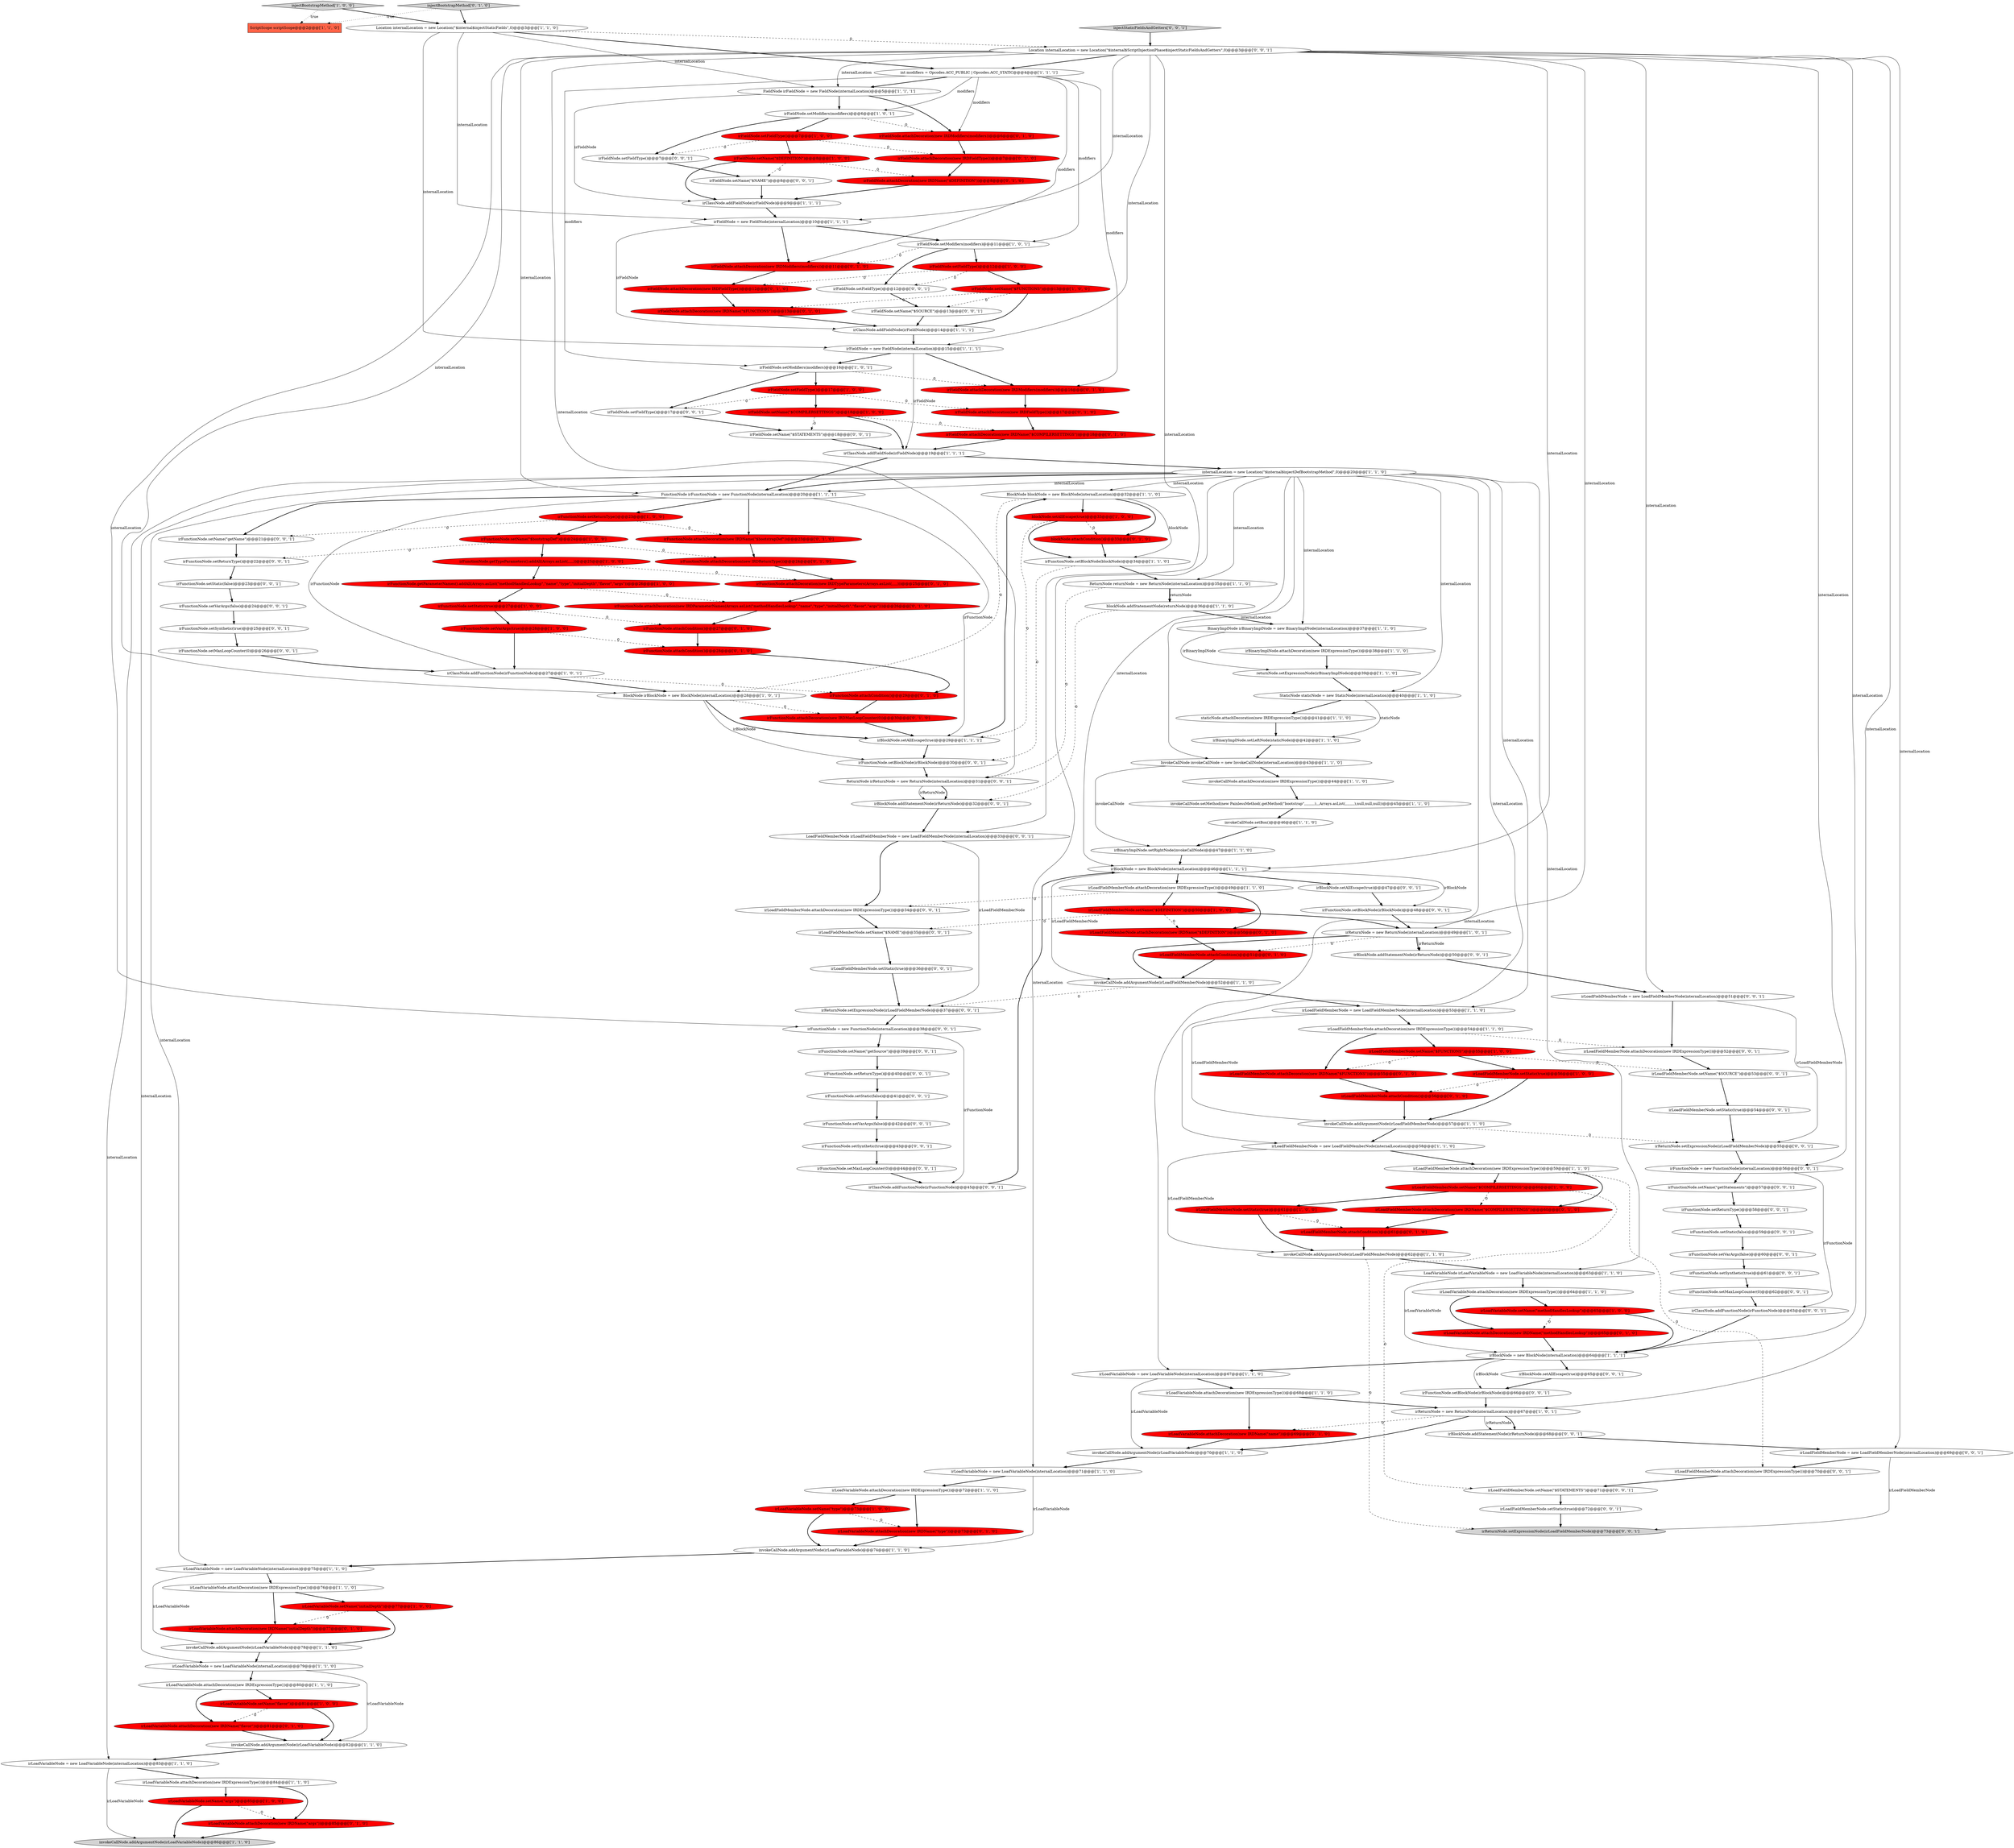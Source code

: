 digraph {
56 [style = filled, label = "irLoadVariableNode.attachDecoration(new IRDExpressionType())@@@68@@@['1', '1', '0']", fillcolor = white, shape = ellipse image = "AAA0AAABBB1BBB"];
98 [style = filled, label = "irFieldNode.attachDecoration(new IRDModifiers(modifiers))@@@16@@@['0', '1', '0']", fillcolor = red, shape = ellipse image = "AAA1AAABBB2BBB"];
9 [style = filled, label = "irLoadFieldMemberNode.setName(\"$COMPILERSETTINGS\")@@@60@@@['1', '0', '0']", fillcolor = red, shape = ellipse image = "AAA1AAABBB1BBB"];
64 [style = filled, label = "irBinaryImplNode.setRightNode(invokeCallNode)@@@47@@@['1', '1', '0']", fillcolor = white, shape = ellipse image = "AAA0AAABBB1BBB"];
17 [style = filled, label = "ScriptScope scriptScope@@@2@@@['1', '1', '0']", fillcolor = tomato, shape = box image = "AAA0AAABBB1BBB"];
45 [style = filled, label = "irLoadVariableNode.setName(\"methodHandlesLookup\")@@@65@@@['1', '0', '0']", fillcolor = red, shape = ellipse image = "AAA1AAABBB1BBB"];
147 [style = filled, label = "irLoadFieldMemberNode.attachDecoration(new IRDExpressionType())@@@52@@@['0', '0', '1']", fillcolor = white, shape = ellipse image = "AAA0AAABBB3BBB"];
76 [style = filled, label = "irFunctionNode.getParameterNames().addAll(Arrays.asList(\"methodHandlesLookup\",\"name\",\"type\",\"initialDepth\",\"flavor\",\"args\"))@@@26@@@['1', '0', '0']", fillcolor = red, shape = ellipse image = "AAA1AAABBB1BBB"];
117 [style = filled, label = "irFieldNode.setFieldType()@@@7@@@['0', '0', '1']", fillcolor = white, shape = ellipse image = "AAA0AAABBB3BBB"];
163 [style = filled, label = "injectStaticFieldsAndGetters['0', '0', '1']", fillcolor = lightgray, shape = diamond image = "AAA0AAABBB3BBB"];
87 [style = filled, label = "irFieldNode.attachDecoration(new IRDModifiers(modifiers))@@@11@@@['0', '1', '0']", fillcolor = red, shape = ellipse image = "AAA1AAABBB2BBB"];
8 [style = filled, label = "irFieldNode.setModifiers(modifiers)@@@6@@@['1', '0', '1']", fillcolor = white, shape = ellipse image = "AAA0AAABBB1BBB"];
20 [style = filled, label = "BlockNode irBlockNode = new BlockNode(internalLocation)@@@28@@@['1', '0', '1']", fillcolor = white, shape = ellipse image = "AAA0AAABBB1BBB"];
27 [style = filled, label = "LoadVariableNode irLoadVariableNode = new LoadVariableNode(internalLocation)@@@63@@@['1', '1', '0']", fillcolor = white, shape = ellipse image = "AAA0AAABBB1BBB"];
16 [style = filled, label = "irLoadVariableNode.setName(\"initialDepth\")@@@77@@@['1', '0', '0']", fillcolor = red, shape = ellipse image = "AAA1AAABBB1BBB"];
36 [style = filled, label = "irFunctionNode.setBlockNode(blockNode)@@@34@@@['1', '1', '0']", fillcolor = white, shape = ellipse image = "AAA0AAABBB1BBB"];
119 [style = filled, label = "irFunctionNode.setMaxLoopCounter(0)@@@26@@@['0', '0', '1']", fillcolor = white, shape = ellipse image = "AAA0AAABBB3BBB"];
67 [style = filled, label = "int modifiers = Opcodes.ACC_PUBLIC | Opcodes.ACC_STATIC@@@4@@@['1', '1', '1']", fillcolor = white, shape = ellipse image = "AAA0AAABBB1BBB"];
106 [style = filled, label = "irLoadVariableNode.attachDecoration(new IRDName(\"args\"))@@@85@@@['0', '1', '0']", fillcolor = red, shape = ellipse image = "AAA1AAABBB2BBB"];
28 [style = filled, label = "invokeCallNode.addArgumentNode(irLoadVariableNode)@@@70@@@['1', '1', '0']", fillcolor = white, shape = ellipse image = "AAA0AAABBB1BBB"];
94 [style = filled, label = "irLoadFieldMemberNode.attachDecoration(new IRDName(\"$COMPILERSETTINGS\"))@@@60@@@['0', '1', '0']", fillcolor = red, shape = ellipse image = "AAA1AAABBB2BBB"];
132 [style = filled, label = "irFunctionNode.setVarArgs(false)@@@60@@@['0', '0', '1']", fillcolor = white, shape = ellipse image = "AAA0AAABBB3BBB"];
118 [style = filled, label = "LoadFieldMemberNode irLoadFieldMemberNode = new LoadFieldMemberNode(internalLocation)@@@33@@@['0', '0', '1']", fillcolor = white, shape = ellipse image = "AAA0AAABBB3BBB"];
89 [style = filled, label = "irFieldNode.attachDecoration(new IRDFieldType())@@@17@@@['0', '1', '0']", fillcolor = red, shape = ellipse image = "AAA1AAABBB2BBB"];
35 [style = filled, label = "invokeCallNode.addArgumentNode(irLoadVariableNode)@@@74@@@['1', '1', '0']", fillcolor = white, shape = ellipse image = "AAA0AAABBB1BBB"];
166 [style = filled, label = "irFunctionNode.setName(\"getName\")@@@21@@@['0', '0', '1']", fillcolor = white, shape = ellipse image = "AAA0AAABBB3BBB"];
81 [style = filled, label = "irReturnNode = new ReturnNode(internalLocation)@@@67@@@['1', '0', '1']", fillcolor = white, shape = ellipse image = "AAA0AAABBB1BBB"];
82 [style = filled, label = "irFunctionNode.setVarArgs(true)@@@28@@@['1', '0', '0']", fillcolor = red, shape = ellipse image = "AAA1AAABBB1BBB"];
53 [style = filled, label = "irLoadVariableNode = new LoadVariableNode(internalLocation)@@@83@@@['1', '1', '0']", fillcolor = white, shape = ellipse image = "AAA0AAABBB1BBB"];
5 [style = filled, label = "irBlockNode = new BlockNode(internalLocation)@@@46@@@['1', '1', '1']", fillcolor = white, shape = ellipse image = "AAA0AAABBB1BBB"];
97 [style = filled, label = "irFieldNode.attachDecoration(new IRDName(\"$COMPILERSETTINGS\"))@@@18@@@['0', '1', '0']", fillcolor = red, shape = ellipse image = "AAA1AAABBB2BBB"];
139 [style = filled, label = "irFunctionNode.setMaxLoopCounter(0)@@@62@@@['0', '0', '1']", fillcolor = white, shape = ellipse image = "AAA0AAABBB3BBB"];
0 [style = filled, label = "irFunctionNode.setReturnType()@@@23@@@['1', '0', '0']", fillcolor = red, shape = ellipse image = "AAA1AAABBB1BBB"];
19 [style = filled, label = "irLoadVariableNode.setName(\"type\")@@@73@@@['1', '0', '0']", fillcolor = red, shape = ellipse image = "AAA1AAABBB1BBB"];
99 [style = filled, label = "irFieldNode.attachDecoration(new IRDName(\"$FUNCTIONS\"))@@@13@@@['0', '1', '0']", fillcolor = red, shape = ellipse image = "AAA1AAABBB2BBB"];
103 [style = filled, label = "irFieldNode.attachDecoration(new IRDFieldType())@@@12@@@['0', '1', '0']", fillcolor = red, shape = ellipse image = "AAA1AAABBB2BBB"];
135 [style = filled, label = "irLoadFieldMemberNode.setStatic(true)@@@54@@@['0', '0', '1']", fillcolor = white, shape = ellipse image = "AAA0AAABBB3BBB"];
159 [style = filled, label = "irFieldNode.setName(\"$STATEMENTS\")@@@18@@@['0', '0', '1']", fillcolor = white, shape = ellipse image = "AAA0AAABBB3BBB"];
129 [style = filled, label = "irBlockNode.setAllEscape(true)@@@65@@@['0', '0', '1']", fillcolor = white, shape = ellipse image = "AAA0AAABBB3BBB"];
104 [style = filled, label = "irFieldNode.attachDecoration(new IRDFieldType())@@@7@@@['0', '1', '0']", fillcolor = red, shape = ellipse image = "AAA1AAABBB2BBB"];
124 [style = filled, label = "irReturnNode.setExpressionNode(irLoadFieldMemberNode)@@@73@@@['0', '0', '1']", fillcolor = lightgray, shape = ellipse image = "AAA0AAABBB3BBB"];
122 [style = filled, label = "irFunctionNode.setStatic(false)@@@59@@@['0', '0', '1']", fillcolor = white, shape = ellipse image = "AAA0AAABBB3BBB"];
3 [style = filled, label = "irFieldNode.setFieldType()@@@17@@@['1', '0', '0']", fillcolor = red, shape = ellipse image = "AAA1AAABBB1BBB"];
150 [style = filled, label = "irFunctionNode.setName(\"getSource\")@@@39@@@['0', '0', '1']", fillcolor = white, shape = ellipse image = "AAA0AAABBB3BBB"];
165 [style = filled, label = "irFunctionNode.setStatic(false)@@@41@@@['0', '0', '1']", fillcolor = white, shape = ellipse image = "AAA0AAABBB3BBB"];
54 [style = filled, label = "irFieldNode.setModifiers(modifiers)@@@11@@@['1', '0', '1']", fillcolor = white, shape = ellipse image = "AAA0AAABBB1BBB"];
112 [style = filled, label = "irLoadVariableNode.attachDecoration(new IRDName(\"type\"))@@@73@@@['0', '1', '0']", fillcolor = red, shape = ellipse image = "AAA1AAABBB2BBB"];
13 [style = filled, label = "BlockNode blockNode = new BlockNode(internalLocation)@@@32@@@['1', '1', '0']", fillcolor = white, shape = ellipse image = "AAA0AAABBB1BBB"];
141 [style = filled, label = "irLoadFieldMemberNode.setName(\"$SOURCE\")@@@53@@@['0', '0', '1']", fillcolor = white, shape = ellipse image = "AAA0AAABBB3BBB"];
44 [style = filled, label = "irLoadFieldMemberNode.attachDecoration(new IRDExpressionType())@@@49@@@['1', '1', '0']", fillcolor = white, shape = ellipse image = "AAA0AAABBB1BBB"];
86 [style = filled, label = "irLoadVariableNode.attachDecoration(new IRDName(\"flavor\"))@@@81@@@['0', '1', '0']", fillcolor = red, shape = ellipse image = "AAA1AAABBB2BBB"];
127 [style = filled, label = "irClassNode.addFunctionNode(irFunctionNode)@@@63@@@['0', '0', '1']", fillcolor = white, shape = ellipse image = "AAA0AAABBB3BBB"];
40 [style = filled, label = "irBlockNode = new BlockNode(internalLocation)@@@64@@@['1', '1', '1']", fillcolor = white, shape = ellipse image = "AAA0AAABBB1BBB"];
73 [style = filled, label = "irLoadFieldMemberNode.setStatic(true)@@@56@@@['1', '0', '0']", fillcolor = red, shape = ellipse image = "AAA1AAABBB1BBB"];
101 [style = filled, label = "irFunctionNode.attachDecoration(new IRDTypeParameters(Arrays.asList(,,,,,)))@@@25@@@['0', '1', '0']", fillcolor = red, shape = ellipse image = "AAA1AAABBB2BBB"];
18 [style = filled, label = "irLoadVariableNode.attachDecoration(new IRDExpressionType())@@@76@@@['1', '1', '0']", fillcolor = white, shape = ellipse image = "AAA0AAABBB1BBB"];
43 [style = filled, label = "irLoadVariableNode.setName(\"args\")@@@85@@@['1', '0', '0']", fillcolor = red, shape = ellipse image = "AAA1AAABBB1BBB"];
74 [style = filled, label = "Location internalLocation = new Location(\"$internal$injectStaticFields\",0)@@@3@@@['1', '1', '0']", fillcolor = white, shape = ellipse image = "AAA0AAABBB1BBB"];
136 [style = filled, label = "irFunctionNode.setBlockNode(irBlockNode)@@@66@@@['0', '0', '1']", fillcolor = white, shape = ellipse image = "AAA0AAABBB3BBB"];
149 [style = filled, label = "irLoadFieldMemberNode.setName(\"$STATEMENTS\")@@@71@@@['0', '0', '1']", fillcolor = white, shape = ellipse image = "AAA0AAABBB3BBB"];
12 [style = filled, label = "irLoadVariableNode.attachDecoration(new IRDExpressionType())@@@72@@@['1', '1', '0']", fillcolor = white, shape = ellipse image = "AAA0AAABBB1BBB"];
75 [style = filled, label = "irFieldNode.setName(\"$FUNCTIONS\")@@@13@@@['1', '0', '0']", fillcolor = red, shape = ellipse image = "AAA1AAABBB1BBB"];
125 [style = filled, label = "irBlockNode.setAllEscape(true)@@@47@@@['0', '0', '1']", fillcolor = white, shape = ellipse image = "AAA0AAABBB3BBB"];
137 [style = filled, label = "irFunctionNode.setName(\"getStatements\")@@@57@@@['0', '0', '1']", fillcolor = white, shape = ellipse image = "AAA0AAABBB3BBB"];
167 [style = filled, label = "irFieldNode.setFieldType()@@@17@@@['0', '0', '1']", fillcolor = white, shape = ellipse image = "AAA0AAABBB3BBB"];
77 [style = filled, label = "invokeCallNode.addArgumentNode(irLoadFieldMemberNode)@@@62@@@['1', '1', '0']", fillcolor = white, shape = ellipse image = "AAA0AAABBB1BBB"];
107 [style = filled, label = "irFunctionNode.attachDecoration(new IRDParameterNames(Arrays.asList(\"methodHandlesLookup\",\"name\",\"type\",\"initialDepth\",\"flavor\",\"args\")))@@@26@@@['0', '1', '0']", fillcolor = red, shape = ellipse image = "AAA1AAABBB2BBB"];
109 [style = filled, label = "irLoadVariableNode.attachDecoration(new IRDName(\"methodHandlesLookup\"))@@@65@@@['0', '1', '0']", fillcolor = red, shape = ellipse image = "AAA1AAABBB2BBB"];
23 [style = filled, label = "irLoadVariableNode = new LoadVariableNode(internalLocation)@@@71@@@['1', '1', '0']", fillcolor = white, shape = ellipse image = "AAA0AAABBB1BBB"];
126 [style = filled, label = "irLoadFieldMemberNode = new LoadFieldMemberNode(internalLocation)@@@51@@@['0', '0', '1']", fillcolor = white, shape = ellipse image = "AAA0AAABBB3BBB"];
91 [style = filled, label = "irLoadVariableNode.attachDecoration(new IRDName(\"name\"))@@@69@@@['0', '1', '0']", fillcolor = red, shape = ellipse image = "AAA1AAABBB2BBB"];
65 [style = filled, label = "invokeCallNode.attachDecoration(new IRDExpressionType())@@@44@@@['1', '1', '0']", fillcolor = white, shape = ellipse image = "AAA0AAABBB1BBB"];
32 [style = filled, label = "invokeCallNode.setMethod(new PainlessMethod(.getMethod(\"bootstrap\",,,,,,,,,),,,Arrays.asList(,,,,,,,,),null,null,null))@@@45@@@['1', '1', '0']", fillcolor = white, shape = ellipse image = "AAA0AAABBB1BBB"];
156 [style = filled, label = "irFunctionNode.setMaxLoopCounter(0)@@@44@@@['0', '0', '1']", fillcolor = white, shape = ellipse image = "AAA0AAABBB3BBB"];
114 [style = filled, label = "irLoadFieldMemberNode.attachDecoration(new IRDName(\"$FUNCTIONS\"))@@@55@@@['0', '1', '0']", fillcolor = red, shape = ellipse image = "AAA1AAABBB2BBB"];
21 [style = filled, label = "irLoadFieldMemberNode = new LoadFieldMemberNode(internalLocation)@@@53@@@['1', '1', '0']", fillcolor = white, shape = ellipse image = "AAA0AAABBB1BBB"];
46 [style = filled, label = "invokeCallNode.setBox()@@@46@@@['1', '1', '0']", fillcolor = white, shape = ellipse image = "AAA0AAABBB1BBB"];
130 [style = filled, label = "irReturnNode.setExpressionNode(irLoadFieldMemberNode)@@@55@@@['0', '0', '1']", fillcolor = white, shape = ellipse image = "AAA0AAABBB3BBB"];
24 [style = filled, label = "irFunctionNode.getTypeParameters().addAll(Arrays.asList(,,,,,))@@@25@@@['1', '0', '0']", fillcolor = red, shape = ellipse image = "AAA1AAABBB1BBB"];
102 [style = filled, label = "blockNode.attachCondition()@@@33@@@['0', '1', '0']", fillcolor = red, shape = ellipse image = "AAA1AAABBB2BBB"];
14 [style = filled, label = "irFieldNode.setName(\"$COMPILERSETTINGS\")@@@18@@@['1', '0', '0']", fillcolor = red, shape = ellipse image = "AAA1AAABBB1BBB"];
133 [style = filled, label = "irFunctionNode.setBlockNode(irBlockNode)@@@30@@@['0', '0', '1']", fillcolor = white, shape = ellipse image = "AAA0AAABBB3BBB"];
52 [style = filled, label = "irFunctionNode.setName(\"$bootstrapDef\")@@@24@@@['1', '0', '0']", fillcolor = red, shape = ellipse image = "AAA1AAABBB1BBB"];
59 [style = filled, label = "irFieldNode.setName(\"$DEFINITION\")@@@8@@@['1', '0', '0']", fillcolor = red, shape = ellipse image = "AAA1AAABBB1BBB"];
34 [style = filled, label = "ReturnNode returnNode = new ReturnNode(internalLocation)@@@35@@@['1', '1', '0']", fillcolor = white, shape = ellipse image = "AAA0AAABBB1BBB"];
57 [style = filled, label = "irLoadVariableNode.attachDecoration(new IRDExpressionType())@@@64@@@['1', '1', '0']", fillcolor = white, shape = ellipse image = "AAA0AAABBB1BBB"];
69 [style = filled, label = "invokeCallNode.addArgumentNode(irLoadVariableNode)@@@86@@@['1', '1', '0']", fillcolor = lightgray, shape = ellipse image = "AAA0AAABBB1BBB"];
58 [style = filled, label = "blockNode.addStatementNode(returnNode)@@@36@@@['1', '1', '0']", fillcolor = white, shape = ellipse image = "AAA0AAABBB1BBB"];
100 [style = filled, label = "irFieldNode.attachDecoration(new IRDModifiers(modifiers))@@@6@@@['0', '1', '0']", fillcolor = red, shape = ellipse image = "AAA1AAABBB2BBB"];
131 [style = filled, label = "irFunctionNode.setSynthetic(true)@@@61@@@['0', '0', '1']", fillcolor = white, shape = ellipse image = "AAA0AAABBB3BBB"];
2 [style = filled, label = "irLoadFieldMemberNode.setName(\"$DEFINITION\")@@@50@@@['1', '0', '0']", fillcolor = red, shape = ellipse image = "AAA1AAABBB1BBB"];
90 [style = filled, label = "irFunctionNode.attachDecoration(new IRDReturnType())@@@24@@@['0', '1', '0']", fillcolor = red, shape = ellipse image = "AAA1AAABBB2BBB"];
157 [style = filled, label = "irFunctionNode.setReturnType()@@@22@@@['0', '0', '1']", fillcolor = white, shape = ellipse image = "AAA0AAABBB3BBB"];
15 [style = filled, label = "StaticNode staticNode = new StaticNode(internalLocation)@@@40@@@['1', '1', '0']", fillcolor = white, shape = ellipse image = "AAA0AAABBB1BBB"];
85 [style = filled, label = "irFunctionNode.attachCondition()@@@28@@@['0', '1', '0']", fillcolor = red, shape = ellipse image = "AAA1AAABBB2BBB"];
83 [style = filled, label = "irClassNode.addFunctionNode(irFunctionNode)@@@27@@@['1', '0', '1']", fillcolor = white, shape = ellipse image = "AAA0AAABBB1BBB"];
93 [style = filled, label = "irLoadFieldMemberNode.attachDecoration(new IRDName(\"$DEFINITION\"))@@@50@@@['0', '1', '0']", fillcolor = red, shape = ellipse image = "AAA1AAABBB2BBB"];
79 [style = filled, label = "irLoadVariableNode = new LoadVariableNode(internalLocation)@@@79@@@['1', '1', '0']", fillcolor = white, shape = ellipse image = "AAA0AAABBB1BBB"];
160 [style = filled, label = "irReturnNode.setExpressionNode(irLoadFieldMemberNode)@@@37@@@['0', '0', '1']", fillcolor = white, shape = ellipse image = "AAA0AAABBB3BBB"];
96 [style = filled, label = "irFunctionNode.attachCondition()@@@29@@@['0', '1', '0']", fillcolor = red, shape = ellipse image = "AAA1AAABBB2BBB"];
78 [style = filled, label = "irClassNode.addFieldNode(irFieldNode)@@@9@@@['1', '1', '1']", fillcolor = white, shape = ellipse image = "AAA0AAABBB1BBB"];
25 [style = filled, label = "injectBootstrapMethod['1', '0', '0']", fillcolor = lightgray, shape = diamond image = "AAA0AAABBB1BBB"];
72 [style = filled, label = "internalLocation = new Location(\"$internal$injectDefBootstrapMethod\",0)@@@20@@@['1', '1', '0']", fillcolor = white, shape = ellipse image = "AAA0AAABBB1BBB"];
169 [style = filled, label = "irFunctionNode.setBlockNode(irBlockNode)@@@48@@@['0', '0', '1']", fillcolor = white, shape = ellipse image = "AAA0AAABBB3BBB"];
30 [style = filled, label = "irLoadVariableNode = new LoadVariableNode(internalLocation)@@@67@@@['1', '1', '0']", fillcolor = white, shape = ellipse image = "AAA0AAABBB1BBB"];
50 [style = filled, label = "irLoadFieldMemberNode = new LoadFieldMemberNode(internalLocation)@@@58@@@['1', '1', '0']", fillcolor = white, shape = ellipse image = "AAA0AAABBB1BBB"];
60 [style = filled, label = "irFieldNode = new FieldNode(internalLocation)@@@10@@@['1', '1', '1']", fillcolor = white, shape = ellipse image = "AAA0AAABBB1BBB"];
51 [style = filled, label = "irLoadVariableNode.attachDecoration(new IRDExpressionType())@@@84@@@['1', '1', '0']", fillcolor = white, shape = ellipse image = "AAA0AAABBB1BBB"];
41 [style = filled, label = "invokeCallNode.addArgumentNode(irLoadVariableNode)@@@78@@@['1', '1', '0']", fillcolor = white, shape = ellipse image = "AAA0AAABBB1BBB"];
145 [style = filled, label = "irLoadFieldMemberNode.setName(\"$NAME\")@@@35@@@['0', '0', '1']", fillcolor = white, shape = ellipse image = "AAA0AAABBB3BBB"];
151 [style = filled, label = "irLoadFieldMemberNode.setStatic(true)@@@72@@@['0', '0', '1']", fillcolor = white, shape = ellipse image = "AAA0AAABBB3BBB"];
88 [style = filled, label = "irLoadFieldMemberNode.attachCondition()@@@61@@@['0', '1', '0']", fillcolor = red, shape = ellipse image = "AAA1AAABBB2BBB"];
7 [style = filled, label = "irLoadFieldMemberNode.setName(\"$FUNCTIONS\")@@@55@@@['1', '0', '0']", fillcolor = red, shape = ellipse image = "AAA1AAABBB1BBB"];
26 [style = filled, label = "invokeCallNode.addArgumentNode(irLoadFieldMemberNode)@@@57@@@['1', '1', '0']", fillcolor = white, shape = ellipse image = "AAA0AAABBB1BBB"];
92 [style = filled, label = "irFunctionNode.attachCondition()@@@27@@@['0', '1', '0']", fillcolor = red, shape = ellipse image = "AAA1AAABBB2BBB"];
61 [style = filled, label = "irFieldNode.setModifiers(modifiers)@@@16@@@['1', '0', '1']", fillcolor = white, shape = ellipse image = "AAA0AAABBB1BBB"];
128 [style = filled, label = "irFunctionNode.setReturnType()@@@40@@@['0', '0', '1']", fillcolor = white, shape = ellipse image = "AAA0AAABBB3BBB"];
22 [style = filled, label = "irBinaryImplNode.attachDecoration(new IRDExpressionType())@@@38@@@['1', '1', '0']", fillcolor = white, shape = ellipse image = "AAA0AAABBB1BBB"];
115 [style = filled, label = "irFunctionNode.attachDecoration(new IRDMaxLoopCounter(0))@@@30@@@['0', '1', '0']", fillcolor = red, shape = ellipse image = "AAA1AAABBB2BBB"];
158 [style = filled, label = "irFunctionNode = new FunctionNode(internalLocation)@@@38@@@['0', '0', '1']", fillcolor = white, shape = ellipse image = "AAA0AAABBB3BBB"];
6 [style = filled, label = "FieldNode irFieldNode = new FieldNode(internalLocation)@@@5@@@['1', '1', '1']", fillcolor = white, shape = ellipse image = "AAA0AAABBB1BBB"];
38 [style = filled, label = "blockNode.setAllEscape(true)@@@33@@@['1', '0', '0']", fillcolor = red, shape = ellipse image = "AAA1AAABBB1BBB"];
140 [style = filled, label = "irFieldNode.setName(\"$NAME\")@@@8@@@['0', '0', '1']", fillcolor = white, shape = ellipse image = "AAA0AAABBB3BBB"];
31 [style = filled, label = "irClassNode.addFieldNode(irFieldNode)@@@14@@@['1', '1', '1']", fillcolor = white, shape = ellipse image = "AAA0AAABBB1BBB"];
71 [style = filled, label = "invokeCallNode.addArgumentNode(irLoadVariableNode)@@@82@@@['1', '1', '0']", fillcolor = white, shape = ellipse image = "AAA0AAABBB1BBB"];
111 [style = filled, label = "irLoadFieldMemberNode.attachCondition()@@@51@@@['0', '1', '0']", fillcolor = red, shape = ellipse image = "AAA1AAABBB2BBB"];
62 [style = filled, label = "irLoadFieldMemberNode.attachDecoration(new IRDExpressionType())@@@59@@@['1', '1', '0']", fillcolor = white, shape = ellipse image = "AAA0AAABBB1BBB"];
121 [style = filled, label = "irFunctionNode.setSynthetic(true)@@@25@@@['0', '0', '1']", fillcolor = white, shape = ellipse image = "AAA0AAABBB3BBB"];
39 [style = filled, label = "irFieldNode.setFieldType()@@@12@@@['1', '0', '0']", fillcolor = red, shape = ellipse image = "AAA1AAABBB1BBB"];
63 [style = filled, label = "irReturnNode = new ReturnNode(internalLocation)@@@49@@@['1', '0', '1']", fillcolor = white, shape = ellipse image = "AAA0AAABBB1BBB"];
164 [style = filled, label = "Location internalLocation = new Location(\"$internal$ScriptInjectionPhase$injectStaticFieldsAndGetters\",0)@@@3@@@['0', '0', '1']", fillcolor = white, shape = ellipse image = "AAA0AAABBB3BBB"];
29 [style = filled, label = "returnNode.setExpressionNode(irBinaryImplNode)@@@39@@@['1', '1', '0']", fillcolor = white, shape = ellipse image = "AAA0AAABBB1BBB"];
66 [style = filled, label = "BinaryImplNode irBinaryImplNode = new BinaryImplNode(internalLocation)@@@37@@@['1', '1', '0']", fillcolor = white, shape = ellipse image = "AAA0AAABBB1BBB"];
153 [style = filled, label = "irFunctionNode = new FunctionNode(internalLocation)@@@56@@@['0', '0', '1']", fillcolor = white, shape = ellipse image = "AAA0AAABBB3BBB"];
33 [style = filled, label = "InvokeCallNode invokeCallNode = new InvokeCallNode(internalLocation)@@@43@@@['1', '1', '0']", fillcolor = white, shape = ellipse image = "AAA0AAABBB1BBB"];
95 [style = filled, label = "irFieldNode.attachDecoration(new IRDName(\"$DEFINITION\"))@@@8@@@['0', '1', '0']", fillcolor = red, shape = ellipse image = "AAA1AAABBB2BBB"];
142 [style = filled, label = "irFunctionNode.setVarArgs(false)@@@42@@@['0', '0', '1']", fillcolor = white, shape = ellipse image = "AAA0AAABBB3BBB"];
146 [style = filled, label = "irLoadFieldMemberNode.setStatic(true)@@@36@@@['0', '0', '1']", fillcolor = white, shape = ellipse image = "AAA0AAABBB3BBB"];
48 [style = filled, label = "irFieldNode = new FieldNode(internalLocation)@@@15@@@['1', '1', '1']", fillcolor = white, shape = ellipse image = "AAA0AAABBB1BBB"];
161 [style = filled, label = "ReturnNode irReturnNode = new ReturnNode(internalLocation)@@@31@@@['0', '0', '1']", fillcolor = white, shape = ellipse image = "AAA0AAABBB3BBB"];
123 [style = filled, label = "irBlockNode.addStatementNode(irReturnNode)@@@50@@@['0', '0', '1']", fillcolor = white, shape = ellipse image = "AAA0AAABBB3BBB"];
143 [style = filled, label = "irClassNode.addFunctionNode(irFunctionNode)@@@45@@@['0', '0', '1']", fillcolor = white, shape = ellipse image = "AAA0AAABBB3BBB"];
134 [style = filled, label = "irFunctionNode.setReturnType()@@@58@@@['0', '0', '1']", fillcolor = white, shape = ellipse image = "AAA0AAABBB3BBB"];
70 [style = filled, label = "irClassNode.addFieldNode(irFieldNode)@@@19@@@['1', '1', '1']", fillcolor = white, shape = ellipse image = "AAA0AAABBB1BBB"];
42 [style = filled, label = "irFieldNode.setFieldType()@@@7@@@['1', '0', '0']", fillcolor = red, shape = ellipse image = "AAA1AAABBB1BBB"];
120 [style = filled, label = "irFunctionNode.setSynthetic(true)@@@43@@@['0', '0', '1']", fillcolor = white, shape = ellipse image = "AAA0AAABBB3BBB"];
110 [style = filled, label = "irLoadVariableNode.attachDecoration(new IRDName(\"initialDepth\"))@@@77@@@['0', '1', '0']", fillcolor = red, shape = ellipse image = "AAA1AAABBB2BBB"];
108 [style = filled, label = "irFunctionNode.attachDecoration(new IRDName(\"$bootstrapDef\"))@@@23@@@['0', '1', '0']", fillcolor = red, shape = ellipse image = "AAA1AAABBB2BBB"];
105 [style = filled, label = "injectBootstrapMethod['0', '1', '0']", fillcolor = lightgray, shape = diamond image = "AAA0AAABBB2BBB"];
113 [style = filled, label = "irLoadFieldMemberNode.attachCondition()@@@56@@@['0', '1', '0']", fillcolor = red, shape = ellipse image = "AAA1AAABBB2BBB"];
37 [style = filled, label = "invokeCallNode.addArgumentNode(irLoadFieldMemberNode)@@@52@@@['1', '1', '0']", fillcolor = white, shape = ellipse image = "AAA0AAABBB1BBB"];
10 [style = filled, label = "irLoadVariableNode = new LoadVariableNode(internalLocation)@@@75@@@['1', '1', '0']", fillcolor = white, shape = ellipse image = "AAA0AAABBB1BBB"];
144 [style = filled, label = "irFieldNode.setFieldType()@@@12@@@['0', '0', '1']", fillcolor = white, shape = ellipse image = "AAA0AAABBB3BBB"];
148 [style = filled, label = "irLoadFieldMemberNode = new LoadFieldMemberNode(internalLocation)@@@69@@@['0', '0', '1']", fillcolor = white, shape = ellipse image = "AAA0AAABBB3BBB"];
4 [style = filled, label = "staticNode.attachDecoration(new IRDExpressionType())@@@41@@@['1', '1', '0']", fillcolor = white, shape = ellipse image = "AAA0AAABBB1BBB"];
68 [style = filled, label = "irLoadVariableNode.setName(\"flavor\")@@@81@@@['1', '0', '0']", fillcolor = red, shape = ellipse image = "AAA1AAABBB1BBB"];
162 [style = filled, label = "irLoadFieldMemberNode.attachDecoration(new IRDExpressionType())@@@34@@@['0', '0', '1']", fillcolor = white, shape = ellipse image = "AAA0AAABBB3BBB"];
152 [style = filled, label = "irLoadFieldMemberNode.attachDecoration(new IRDExpressionType())@@@70@@@['0', '0', '1']", fillcolor = white, shape = ellipse image = "AAA0AAABBB3BBB"];
1 [style = filled, label = "FunctionNode irFunctionNode = new FunctionNode(internalLocation)@@@20@@@['1', '1', '1']", fillcolor = white, shape = ellipse image = "AAA0AAABBB1BBB"];
116 [style = filled, label = "irFunctionNode.setStatic(false)@@@23@@@['0', '0', '1']", fillcolor = white, shape = ellipse image = "AAA0AAABBB3BBB"];
154 [style = filled, label = "irFunctionNode.setVarArgs(false)@@@24@@@['0', '0', '1']", fillcolor = white, shape = ellipse image = "AAA0AAABBB3BBB"];
168 [style = filled, label = "irFieldNode.setName(\"$SOURCE\")@@@13@@@['0', '0', '1']", fillcolor = white, shape = ellipse image = "AAA0AAABBB3BBB"];
84 [style = filled, label = "irBinaryImplNode.setLeftNode(staticNode)@@@42@@@['1', '1', '0']", fillcolor = white, shape = ellipse image = "AAA0AAABBB1BBB"];
49 [style = filled, label = "irLoadFieldMemberNode.attachDecoration(new IRDExpressionType())@@@54@@@['1', '1', '0']", fillcolor = white, shape = ellipse image = "AAA0AAABBB1BBB"];
80 [style = filled, label = "irFunctionNode.setStatic(true)@@@27@@@['1', '0', '0']", fillcolor = red, shape = ellipse image = "AAA1AAABBB1BBB"];
55 [style = filled, label = "irLoadFieldMemberNode.setStatic(true)@@@61@@@['1', '0', '0']", fillcolor = red, shape = ellipse image = "AAA1AAABBB1BBB"];
138 [style = filled, label = "irBlockNode.addStatementNode(irReturnNode)@@@68@@@['0', '0', '1']", fillcolor = white, shape = ellipse image = "AAA0AAABBB3BBB"];
155 [style = filled, label = "irBlockNode.addStatementNode(irReturnNode)@@@32@@@['0', '0', '1']", fillcolor = white, shape = ellipse image = "AAA0AAABBB3BBB"];
11 [style = filled, label = "irBlockNode.setAllEscape(true)@@@29@@@['1', '1', '1']", fillcolor = white, shape = ellipse image = "AAA0AAABBB1BBB"];
47 [style = filled, label = "irLoadVariableNode.attachDecoration(new IRDExpressionType())@@@80@@@['1', '1', '0']", fillcolor = white, shape = ellipse image = "AAA0AAABBB1BBB"];
83->20 [style = bold, label=""];
164->5 [style = solid, label="internalLocation"];
109->40 [style = bold, label=""];
29->15 [style = bold, label=""];
105->74 [style = bold, label=""];
164->40 [style = solid, label="internalLocation"];
59->140 [style = dashed, label="0"];
4->84 [style = bold, label=""];
24->76 [style = bold, label=""];
78->60 [style = bold, label=""];
81->28 [style = bold, label=""];
23->35 [style = solid, label="irLoadVariableNode"];
164->81 [style = solid, label="internalLocation"];
150->128 [style = bold, label=""];
138->148 [style = bold, label=""];
13->20 [style = dashed, label="0"];
84->33 [style = bold, label=""];
135->130 [style = bold, label=""];
152->149 [style = bold, label=""];
72->27 [style = solid, label="internalLocation"];
97->70 [style = bold, label=""];
123->126 [style = bold, label=""];
164->1 [style = solid, label="internalLocation"];
148->124 [style = solid, label="irLoadFieldMemberNode"];
50->77 [style = solid, label="irLoadFieldMemberNode"];
48->61 [style = bold, label=""];
74->48 [style = solid, label="internalLocation"];
88->77 [style = bold, label=""];
119->83 [style = bold, label=""];
67->100 [style = solid, label="modifiers"];
154->121 [style = bold, label=""];
95->78 [style = bold, label=""];
54->144 [style = bold, label=""];
74->6 [style = solid, label="internalLocation"];
72->50 [style = solid, label="internalLocation"];
55->88 [style = dashed, label="0"];
164->148 [style = solid, label="internalLocation"];
101->107 [style = bold, label=""];
45->109 [style = dashed, label="0"];
59->78 [style = bold, label=""];
42->117 [style = dashed, label="0"];
118->160 [style = solid, label="irLoadFieldMemberNode"];
164->158 [style = solid, label="internalLocation"];
80->92 [style = dashed, label="0"];
34->58 [style = bold, label=""];
16->41 [style = bold, label=""];
0->52 [style = bold, label=""];
74->67 [style = bold, label=""];
52->24 [style = bold, label=""];
67->61 [style = solid, label="modifiers"];
66->29 [style = solid, label="irBinaryImplNode"];
59->95 [style = dashed, label="0"];
7->114 [style = dashed, label="0"];
61->3 [style = bold, label=""];
80->82 [style = bold, label=""];
77->27 [style = bold, label=""];
43->106 [style = dashed, label="0"];
147->141 [style = bold, label=""];
62->9 [style = bold, label=""];
140->78 [style = bold, label=""];
26->130 [style = dashed, label="0"];
82->85 [style = dashed, label="0"];
72->13 [style = solid, label="internalLocation"];
31->48 [style = bold, label=""];
11->13 [style = bold, label=""];
2->63 [style = bold, label=""];
50->62 [style = bold, label=""];
104->95 [style = bold, label=""];
157->116 [style = bold, label=""];
72->66 [style = solid, label="internalLocation"];
13->36 [style = solid, label="blockNode"];
24->101 [style = dashed, label="0"];
160->158 [style = bold, label=""];
81->91 [style = dashed, label="0"];
74->164 [style = dashed, label="0"];
23->12 [style = bold, label=""];
35->10 [style = bold, label=""];
5->125 [style = bold, label=""];
67->8 [style = solid, label="modifiers"];
40->136 [style = solid, label="irBlockNode"];
44->162 [style = dashed, label="0"];
164->161 [style = solid, label="internalLocation"];
1->166 [style = bold, label=""];
79->47 [style = bold, label=""];
110->41 [style = bold, label=""];
164->48 [style = solid, label="internalLocation"];
16->110 [style = dashed, label="0"];
81->138 [style = solid, label="irReturnNode"];
7->73 [style = bold, label=""];
7->141 [style = dashed, label="0"];
72->53 [style = solid, label="internalLocation"];
44->2 [style = bold, label=""];
151->124 [style = bold, label=""];
33->64 [style = solid, label="invokeCallNode"];
169->63 [style = bold, label=""];
42->104 [style = dashed, label="0"];
0->166 [style = dashed, label="0"];
99->31 [style = bold, label=""];
13->102 [style = bold, label=""];
91->28 [style = bold, label=""];
161->155 [style = bold, label=""];
72->1 [style = bold, label=""];
131->139 [style = bold, label=""];
129->136 [style = bold, label=""];
92->85 [style = bold, label=""];
121->119 [style = bold, label=""];
120->156 [style = bold, label=""];
67->87 [style = solid, label="modifiers"];
76->80 [style = bold, label=""];
168->31 [style = bold, label=""];
122->132 [style = bold, label=""];
72->33 [style = solid, label="internalLocation"];
72->30 [style = solid, label="internalLocation"];
37->21 [style = bold, label=""];
3->89 [style = dashed, label="0"];
158->143 [style = solid, label="irFunctionNode"];
39->75 [style = bold, label=""];
67->54 [style = solid, label="modifiers"];
145->146 [style = bold, label=""];
111->37 [style = bold, label=""];
1->0 [style = bold, label=""];
11->133 [style = bold, label=""];
137->134 [style = bold, label=""];
5->169 [style = solid, label="irBlockNode"];
57->45 [style = bold, label=""];
34->161 [style = dashed, label="0"];
149->151 [style = bold, label=""];
86->71 [style = bold, label=""];
0->108 [style = dashed, label="0"];
75->99 [style = dashed, label="0"];
158->150 [style = bold, label=""];
108->90 [style = bold, label=""];
72->79 [style = solid, label="internalLocation"];
132->131 [style = bold, label=""];
5->37 [style = solid, label="irLoadFieldMemberNode"];
63->37 [style = bold, label=""];
34->58 [style = solid, label="returnNode"];
43->69 [style = bold, label=""];
148->152 [style = bold, label=""];
106->69 [style = bold, label=""];
61->98 [style = dashed, label="0"];
33->65 [style = bold, label=""];
12->112 [style = bold, label=""];
118->162 [style = bold, label=""];
143->5 [style = bold, label=""];
81->138 [style = bold, label=""];
164->118 [style = solid, label="internalLocation"];
155->118 [style = bold, label=""];
85->96 [style = bold, label=""];
60->54 [style = bold, label=""];
10->18 [style = bold, label=""];
130->153 [style = bold, label=""];
134->122 [style = bold, label=""];
32->46 [style = bold, label=""];
146->160 [style = bold, label=""];
47->86 [style = bold, label=""];
141->135 [style = bold, label=""];
68->86 [style = dashed, label="0"];
139->127 [style = bold, label=""];
114->113 [style = bold, label=""];
125->169 [style = bold, label=""];
56->91 [style = bold, label=""];
166->157 [style = bold, label=""];
72->34 [style = solid, label="internalLocation"];
61->167 [style = bold, label=""];
53->69 [style = solid, label="irLoadVariableNode"];
22->29 [style = bold, label=""];
100->104 [style = bold, label=""];
48->98 [style = bold, label=""];
51->106 [style = bold, label=""];
67->6 [style = bold, label=""];
167->159 [style = bold, label=""];
55->77 [style = bold, label=""];
60->31 [style = solid, label="irFieldNode"];
38->102 [style = dashed, label="0"];
156->143 [style = bold, label=""];
63->111 [style = dashed, label="0"];
14->97 [style = dashed, label="0"];
144->168 [style = bold, label=""];
10->41 [style = solid, label="irLoadVariableNode"];
71->53 [style = bold, label=""];
8->100 [style = dashed, label="0"];
105->17 [style = dotted, label="true"];
163->164 [style = bold, label=""];
107->92 [style = bold, label=""];
82->83 [style = bold, label=""];
103->99 [style = bold, label=""];
72->5 [style = solid, label="internalLocation"];
58->66 [style = bold, label=""];
67->98 [style = solid, label="modifiers"];
54->39 [style = bold, label=""];
164->20 [style = solid, label="internalLocation"];
37->160 [style = dashed, label="0"];
128->165 [style = bold, label=""];
164->63 [style = solid, label="internalLocation"];
79->71 [style = solid, label="irLoadVariableNode"];
126->130 [style = solid, label="irLoadFieldMemberNode"];
5->44 [style = bold, label=""];
73->26 [style = bold, label=""];
28->23 [style = bold, label=""];
72->1 [style = solid, label="internalLocation"];
102->36 [style = bold, label=""];
52->90 [style = dashed, label="0"];
19->35 [style = bold, label=""];
56->81 [style = bold, label=""];
93->111 [style = bold, label=""];
57->109 [style = bold, label=""];
2->93 [style = dashed, label="0"];
49->7 [style = bold, label=""];
48->70 [style = solid, label="irFieldNode"];
14->159 [style = dashed, label="0"];
49->147 [style = dashed, label="0"];
76->107 [style = dashed, label="0"];
164->60 [style = solid, label="internalLocation"];
21->49 [style = bold, label=""];
40->30 [style = bold, label=""];
51->43 [style = bold, label=""];
98->89 [style = bold, label=""];
70->72 [style = bold, label=""];
159->70 [style = bold, label=""];
73->113 [style = dashed, label="0"];
38->11 [style = dashed, label="0"];
2->145 [style = dashed, label="0"];
164->126 [style = solid, label="internalLocation"];
165->142 [style = bold, label=""];
42->59 [style = bold, label=""];
83->96 [style = dashed, label="0"];
66->22 [style = bold, label=""];
36->34 [style = bold, label=""];
162->145 [style = bold, label=""];
58->155 [style = dashed, label="0"];
45->40 [style = bold, label=""];
20->11 [style = bold, label=""];
70->1 [style = bold, label=""];
18->16 [style = bold, label=""];
52->157 [style = dashed, label="0"];
72->10 [style = solid, label="internalLocation"];
164->6 [style = solid, label="internalLocation"];
54->87 [style = dashed, label="0"];
44->93 [style = bold, label=""];
72->15 [style = solid, label="internalLocation"];
20->133 [style = solid, label="irBlockNode"];
161->155 [style = solid, label="irReturnNode"];
39->144 [style = dashed, label="0"];
94->88 [style = bold, label=""];
53->51 [style = bold, label=""];
113->26 [style = bold, label=""];
14->70 [style = bold, label=""];
36->133 [style = dashed, label="0"];
46->64 [style = bold, label=""];
112->35 [style = bold, label=""];
77->124 [style = dashed, label="0"];
75->168 [style = dashed, label="0"];
19->112 [style = dashed, label="0"];
164->153 [style = solid, label="internalLocation"];
3->14 [style = bold, label=""];
63->123 [style = bold, label=""];
41->79 [style = bold, label=""];
127->40 [style = bold, label=""];
47->68 [style = bold, label=""];
153->127 [style = solid, label="irFunctionNode"];
38->36 [style = bold, label=""];
62->94 [style = bold, label=""];
18->110 [style = bold, label=""];
8->117 [style = bold, label=""];
153->137 [style = bold, label=""];
72->21 [style = solid, label="internalLocation"];
39->103 [style = dashed, label="0"];
63->123 [style = solid, label="irReturnNode"];
30->28 [style = solid, label="irLoadVariableNode"];
25->74 [style = bold, label=""];
116->154 [style = bold, label=""];
60->87 [style = bold, label=""];
40->129 [style = bold, label=""];
115->11 [style = bold, label=""];
1->83 [style = solid, label="irFunctionNode"];
9->55 [style = bold, label=""];
9->149 [style = dashed, label="0"];
133->161 [style = bold, label=""];
20->115 [style = dashed, label="0"];
49->114 [style = bold, label=""];
8->42 [style = bold, label=""];
90->101 [style = bold, label=""];
117->140 [style = bold, label=""];
72->23 [style = solid, label="internalLocation"];
21->26 [style = solid, label="irLoadFieldMemberNode"];
27->57 [style = bold, label=""];
26->50 [style = bold, label=""];
89->97 [style = bold, label=""];
25->17 [style = dotted, label="true"];
68->71 [style = bold, label=""];
74->60 [style = solid, label="internalLocation"];
9->94 [style = dashed, label="0"];
6->8 [style = bold, label=""];
136->81 [style = bold, label=""];
15->4 [style = bold, label=""];
30->56 [style = bold, label=""];
164->67 [style = bold, label=""];
3->167 [style = dashed, label="0"];
126->147 [style = bold, label=""];
6->78 [style = solid, label="irFieldNode"];
142->120 [style = bold, label=""];
13->38 [style = bold, label=""];
75->31 [style = bold, label=""];
15->84 [style = solid, label="staticNode"];
62->152 [style = dashed, label="0"];
96->115 [style = bold, label=""];
87->103 [style = bold, label=""];
12->19 [style = bold, label=""];
1->11 [style = solid, label="irFunctionNode"];
1->108 [style = bold, label=""];
27->40 [style = solid, label="irLoadVariableNode"];
65->32 [style = bold, label=""];
6->100 [style = bold, label=""];
64->5 [style = bold, label=""];
}
